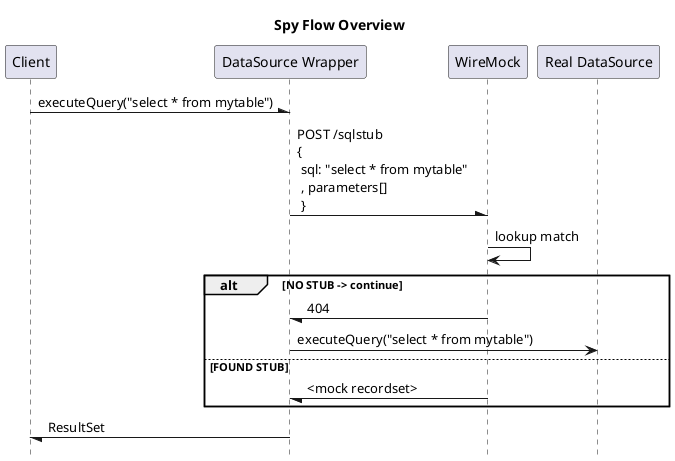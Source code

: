 @startuml

title Spy Flow Overview

hide footbox

participant client as "Client"
participant vdatasource as "DataSource Wrapper"
participant wiremock as "WireMock"
participant rdatasource as "Real DataSource"

client -\ vdatasource: executeQuery("select * from mytable")

vdatasource -\ wiremock: POST /sqlstub \n\
{\n\
 sql: "select * from mytable" \n\
 , parameters[]\n\
 }

wiremock -> wiremock: lookup match

alt NO STUB -> continue
  vdatasource \- wiremock: 404
  vdatasource -> rdatasource: executeQuery("select * from mytable")

else FOUND STUB

  vdatasource \- wiremock: <mock recordset>

end

client \- vdatasource: ResultSet

@enduml
